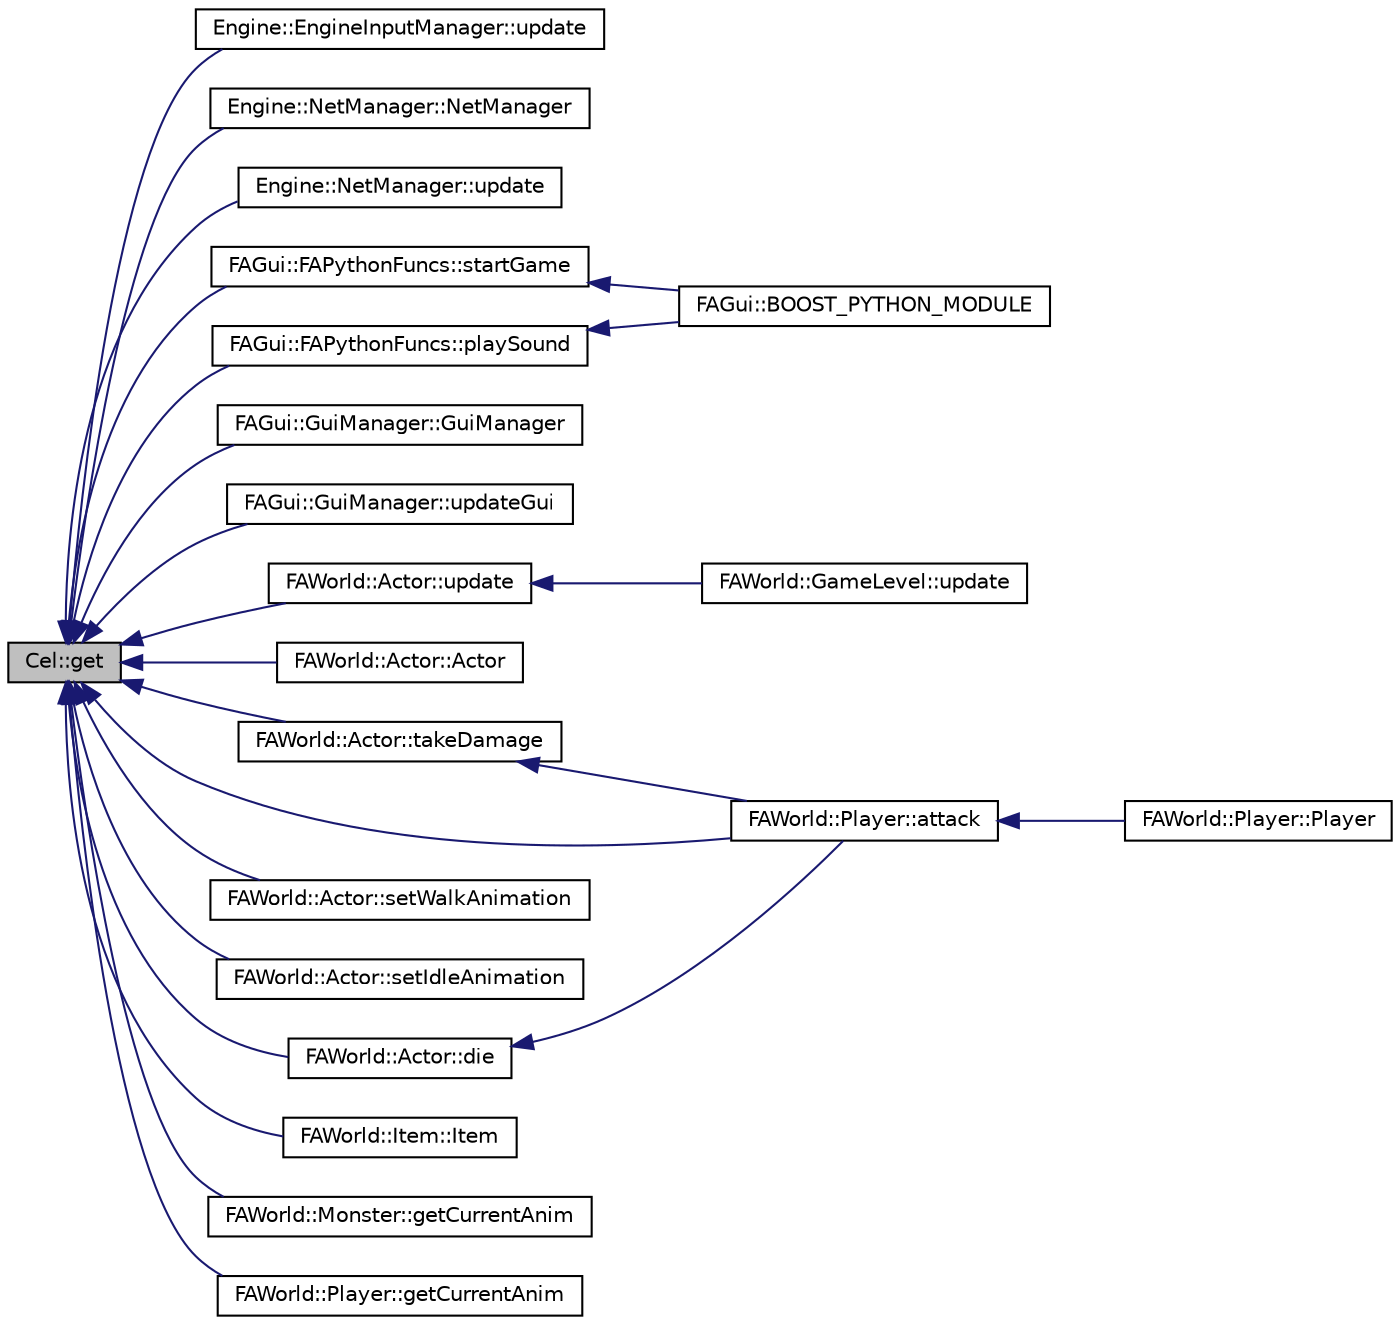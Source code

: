 digraph G
{
  edge [fontname="Helvetica",fontsize="10",labelfontname="Helvetica",labelfontsize="10"];
  node [fontname="Helvetica",fontsize="10",shape=record];
  rankdir="LR";
  Node1 [label="Cel::get",height=0.2,width=0.4,color="black", fillcolor="grey75", style="filled" fontcolor="black"];
  Node1 -> Node2 [dir="back",color="midnightblue",fontsize="10",style="solid",fontname="Helvetica"];
  Node2 [label="Engine::EngineInputManager::update",height=0.2,width=0.4,color="black", fillcolor="white", style="filled",URL="$class_engine_1_1_engine_input_manager.html#a9e498a09e866f109b2d59d371f390ad6"];
  Node1 -> Node3 [dir="back",color="midnightblue",fontsize="10",style="solid",fontname="Helvetica"];
  Node3 [label="Engine::NetManager::NetManager",height=0.2,width=0.4,color="black", fillcolor="white", style="filled",URL="$class_engine_1_1_net_manager.html#a4fbbbca7789b8385de286906a537550c"];
  Node1 -> Node4 [dir="back",color="midnightblue",fontsize="10",style="solid",fontname="Helvetica"];
  Node4 [label="Engine::NetManager::update",height=0.2,width=0.4,color="black", fillcolor="white", style="filled",URL="$class_engine_1_1_net_manager.html#a332d66c3c7e9005bef2c5e3400905216"];
  Node1 -> Node5 [dir="back",color="midnightblue",fontsize="10",style="solid",fontname="Helvetica"];
  Node5 [label="FAGui::FAPythonFuncs::startGame",height=0.2,width=0.4,color="black", fillcolor="white", style="filled",URL="$class_f_a_gui_1_1_f_a_python_funcs.html#a0fb990e075a6172ab332954af481042a"];
  Node5 -> Node6 [dir="back",color="midnightblue",fontsize="10",style="solid",fontname="Helvetica"];
  Node6 [label="FAGui::BOOST_PYTHON_MODULE",height=0.2,width=0.4,color="black", fillcolor="white", style="filled",URL="$namespace_f_a_gui.html#afbfc2a5c5a5f9d7a9f9465179a85b8a4"];
  Node1 -> Node7 [dir="back",color="midnightblue",fontsize="10",style="solid",fontname="Helvetica"];
  Node7 [label="FAGui::FAPythonFuncs::playSound",height=0.2,width=0.4,color="black", fillcolor="white", style="filled",URL="$class_f_a_gui_1_1_f_a_python_funcs.html#a87545334fff51721b7d9d8dc16721b68"];
  Node7 -> Node6 [dir="back",color="midnightblue",fontsize="10",style="solid",fontname="Helvetica"];
  Node1 -> Node8 [dir="back",color="midnightblue",fontsize="10",style="solid",fontname="Helvetica"];
  Node8 [label="FAGui::GuiManager::GuiManager",height=0.2,width=0.4,color="black", fillcolor="white", style="filled",URL="$class_f_a_gui_1_1_gui_manager.html#afb827f9b028aafa83fa870a609b126f2"];
  Node1 -> Node9 [dir="back",color="midnightblue",fontsize="10",style="solid",fontname="Helvetica"];
  Node9 [label="FAGui::GuiManager::updateGui",height=0.2,width=0.4,color="black", fillcolor="white", style="filled",URL="$class_f_a_gui_1_1_gui_manager.html#ab8acac85dc71615f9539ceb38e0a41a6"];
  Node1 -> Node10 [dir="back",color="midnightblue",fontsize="10",style="solid",fontname="Helvetica"];
  Node10 [label="FAWorld::Actor::update",height=0.2,width=0.4,color="black", fillcolor="white", style="filled",URL="$class_f_a_world_1_1_actor.html#a210d7366b718ee9366442a98f940d083"];
  Node10 -> Node11 [dir="back",color="midnightblue",fontsize="10",style="solid",fontname="Helvetica"];
  Node11 [label="FAWorld::GameLevel::update",height=0.2,width=0.4,color="black", fillcolor="white", style="filled",URL="$class_f_a_world_1_1_game_level.html#a78e4db23f4a198945e69fced2b8d8e9d"];
  Node1 -> Node12 [dir="back",color="midnightblue",fontsize="10",style="solid",fontname="Helvetica"];
  Node12 [label="FAWorld::Actor::Actor",height=0.2,width=0.4,color="black", fillcolor="white", style="filled",URL="$class_f_a_world_1_1_actor.html#ab9e28a0505dc7a3040e249c563badd37"];
  Node1 -> Node13 [dir="back",color="midnightblue",fontsize="10",style="solid",fontname="Helvetica"];
  Node13 [label="FAWorld::Actor::takeDamage",height=0.2,width=0.4,color="black", fillcolor="white", style="filled",URL="$class_f_a_world_1_1_actor.html#a45131c266364a071e5e36dba66bdf38a"];
  Node13 -> Node14 [dir="back",color="midnightblue",fontsize="10",style="solid",fontname="Helvetica"];
  Node14 [label="FAWorld::Player::attack",height=0.2,width=0.4,color="black", fillcolor="white", style="filled",URL="$class_f_a_world_1_1_player.html#aa4da592bd7d2a7523212fe7ba91b4861"];
  Node14 -> Node15 [dir="back",color="midnightblue",fontsize="10",style="solid",fontname="Helvetica"];
  Node15 [label="FAWorld::Player::Player",height=0.2,width=0.4,color="black", fillcolor="white", style="filled",URL="$class_f_a_world_1_1_player.html#a1f1fe37fd8144a89a4f495a760cbd797"];
  Node1 -> Node16 [dir="back",color="midnightblue",fontsize="10",style="solid",fontname="Helvetica"];
  Node16 [label="FAWorld::Actor::setWalkAnimation",height=0.2,width=0.4,color="black", fillcolor="white", style="filled",URL="$class_f_a_world_1_1_actor.html#a455e64c9a81c840a0f909cdf84624fb5"];
  Node1 -> Node17 [dir="back",color="midnightblue",fontsize="10",style="solid",fontname="Helvetica"];
  Node17 [label="FAWorld::Actor::setIdleAnimation",height=0.2,width=0.4,color="black", fillcolor="white", style="filled",URL="$class_f_a_world_1_1_actor.html#a9df9839ef9050448179e7aded3180f48"];
  Node1 -> Node18 [dir="back",color="midnightblue",fontsize="10",style="solid",fontname="Helvetica"];
  Node18 [label="FAWorld::Actor::die",height=0.2,width=0.4,color="black", fillcolor="white", style="filled",URL="$class_f_a_world_1_1_actor.html#a5cc6f4f374e31c0a21d0f60ef6f1eb0a"];
  Node18 -> Node14 [dir="back",color="midnightblue",fontsize="10",style="solid",fontname="Helvetica"];
  Node1 -> Node19 [dir="back",color="midnightblue",fontsize="10",style="solid",fontname="Helvetica"];
  Node19 [label="FAWorld::Item::Item",height=0.2,width=0.4,color="black", fillcolor="white", style="filled",URL="$class_f_a_world_1_1_item.html#a88dfcbe2414c2956442d4a291015cfba"];
  Node1 -> Node20 [dir="back",color="midnightblue",fontsize="10",style="solid",fontname="Helvetica"];
  Node20 [label="FAWorld::Monster::getCurrentAnim",height=0.2,width=0.4,color="black", fillcolor="white", style="filled",URL="$class_f_a_world_1_1_monster.html#a67ff4bbfb15944aac646f174b744578b"];
  Node1 -> Node14 [dir="back",color="midnightblue",fontsize="10",style="solid",fontname="Helvetica"];
  Node1 -> Node21 [dir="back",color="midnightblue",fontsize="10",style="solid",fontname="Helvetica"];
  Node21 [label="FAWorld::Player::getCurrentAnim",height=0.2,width=0.4,color="black", fillcolor="white", style="filled",URL="$class_f_a_world_1_1_player.html#a1fbc0f7531b9f039d7a5ef5e07027a8c"];
}
